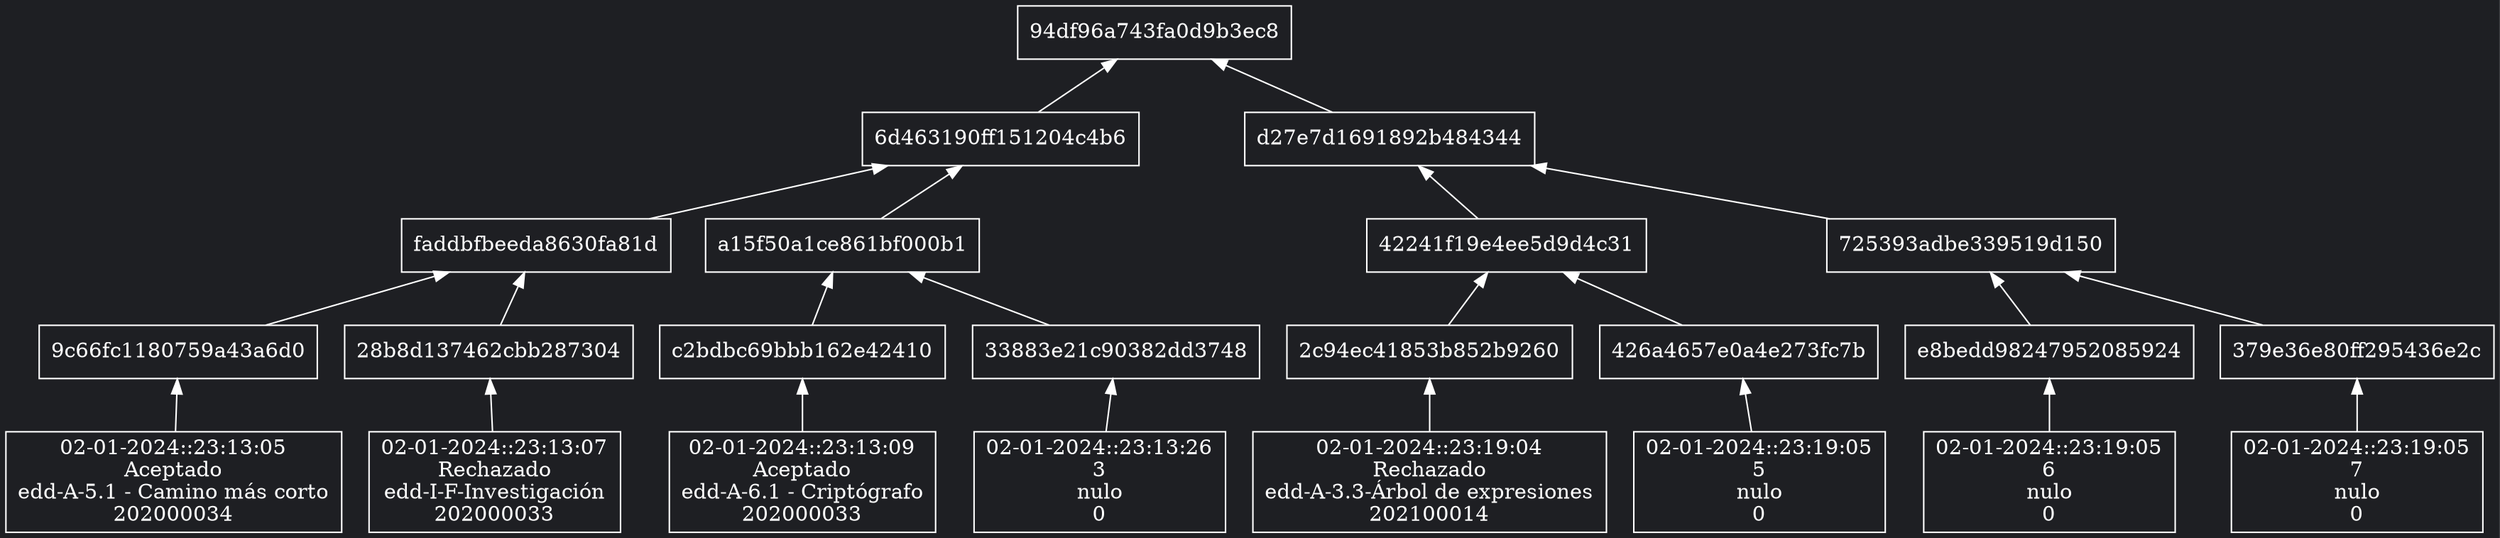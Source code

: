 digraph arbol { node [shape=box, color=white, fontcolor=white];edge[color=white];
bgcolor="#1e1f23";
"94df96a743fa0d9b3ec8" [dir=back];
"94df96a743fa0d9b3ec8" -> "6d463190ff151204c4b6" [dir=back];
"6d463190ff151204c4b6" -> "faddbfbeeda8630fa81d" [dir=back];
"faddbfbeeda8630fa81d" -> "9c66fc1180759a43a6d0" [dir=back];
"9c66fc1180759a43a6d0" -> "02-01-2024::23:13:05
Aceptado
edd-A-5.1 - Camino más corto
202000034" [dir=back];
 "faddbfbeeda8630fa81d" -> "28b8d137462cbb287304" [dir=back];
"28b8d137462cbb287304" -> "02-01-2024::23:13:07
Rechazado
edd-I-F-Investigación
202000033" [dir=back];
 {rank=same"9c66fc1180759a43a6d0" -> "28b8d137462cbb287304" [style=invis]}; 
"6d463190ff151204c4b6" -> "a15f50a1ce861bf000b1" [dir=back];
"a15f50a1ce861bf000b1" -> "c2bdbc69bbb162e42410" [dir=back];
"c2bdbc69bbb162e42410" -> "02-01-2024::23:13:09
Aceptado
edd-A-6.1 - Criptógrafo
202000033" [dir=back];
 "a15f50a1ce861bf000b1" -> "33883e21c90382dd3748" [dir=back];
"33883e21c90382dd3748" -> "02-01-2024::23:13:26
3
nulo
0" [dir=back];
 {rank=same"c2bdbc69bbb162e42410" -> "33883e21c90382dd3748" [style=invis]}; 
{rank=same"faddbfbeeda8630fa81d" -> "a15f50a1ce861bf000b1" [style=invis]}; 
"94df96a743fa0d9b3ec8" -> "d27e7d1691892b484344" [dir=back];
"d27e7d1691892b484344" -> "42241f19e4ee5d9d4c31" [dir=back];
"42241f19e4ee5d9d4c31" -> "2c94ec41853b852b9260" [dir=back];
"2c94ec41853b852b9260" -> "02-01-2024::23:19:04
Rechazado
edd-A-3.3-Árbol de expresiones
202100014" [dir=back];
 "42241f19e4ee5d9d4c31" -> "426a4657e0a4e273fc7b" [dir=back];
"426a4657e0a4e273fc7b" -> "02-01-2024::23:19:05
5
nulo
0" [dir=back];
 {rank=same"2c94ec41853b852b9260" -> "426a4657e0a4e273fc7b" [style=invis]}; 
"d27e7d1691892b484344" -> "725393adbe339519d150" [dir=back];
"725393adbe339519d150" -> "e8bedd98247952085924" [dir=back];
"e8bedd98247952085924" -> "02-01-2024::23:19:05
6
nulo
0" [dir=back];
 "725393adbe339519d150" -> "379e36e80ff295436e2c" [dir=back];
"379e36e80ff295436e2c" -> "02-01-2024::23:19:05
7
nulo
0" [dir=back];
 {rank=same"e8bedd98247952085924" -> "379e36e80ff295436e2c" [style=invis]}; 
{rank=same"42241f19e4ee5d9d4c31" -> "725393adbe339519d150" [style=invis]}; 
{rank=same"6d463190ff151204c4b6" -> "d27e7d1691892b484344" [style=invis]}; 
}